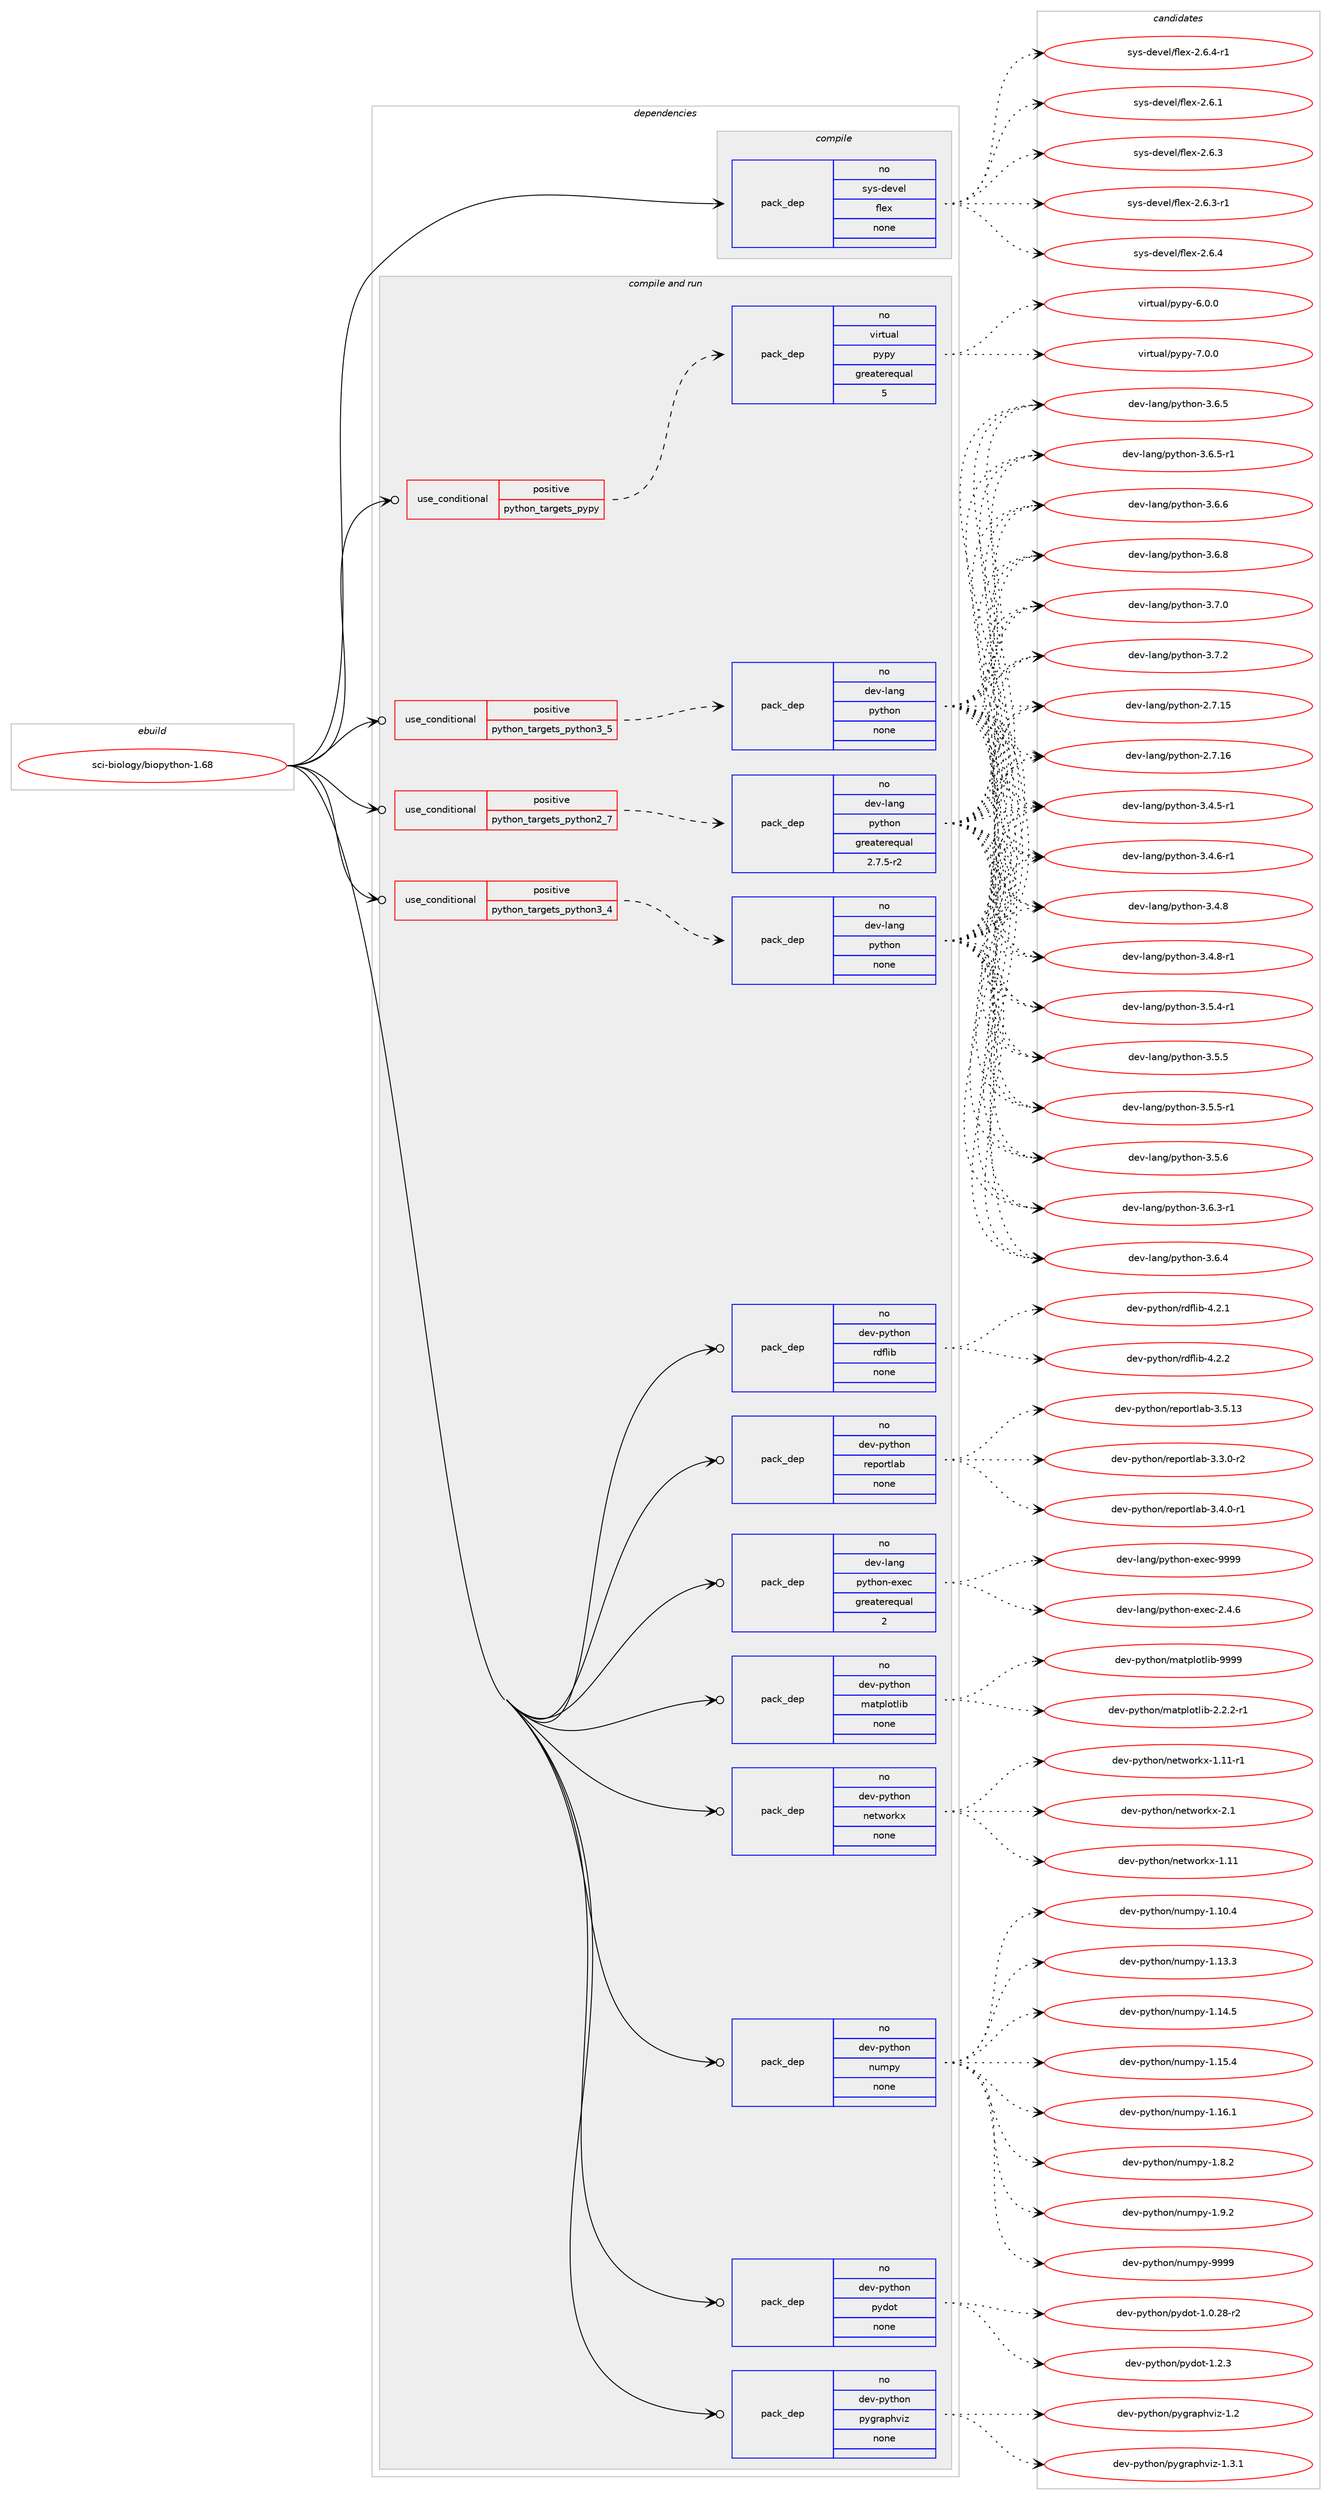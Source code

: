 digraph prolog {

# *************
# Graph options
# *************

newrank=true;
concentrate=true;
compound=true;
graph [rankdir=LR,fontname=Helvetica,fontsize=10,ranksep=1.5];#, ranksep=2.5, nodesep=0.2];
edge  [arrowhead=vee];
node  [fontname=Helvetica,fontsize=10];

# **********
# The ebuild
# **********

subgraph cluster_leftcol {
color=gray;
rank=same;
label=<<i>ebuild</i>>;
id [label="sci-biology/biopython-1.68", color=red, width=4, href="../sci-biology/biopython-1.68.svg"];
}

# ****************
# The dependencies
# ****************

subgraph cluster_midcol {
color=gray;
label=<<i>dependencies</i>>;
subgraph cluster_compile {
fillcolor="#eeeeee";
style=filled;
label=<<i>compile</i>>;
subgraph pack1206332 {
dependency1685902 [label=<<TABLE BORDER="0" CELLBORDER="1" CELLSPACING="0" CELLPADDING="4" WIDTH="220"><TR><TD ROWSPAN="6" CELLPADDING="30">pack_dep</TD></TR><TR><TD WIDTH="110">no</TD></TR><TR><TD>sys-devel</TD></TR><TR><TD>flex</TD></TR><TR><TD>none</TD></TR><TR><TD></TD></TR></TABLE>>, shape=none, color=blue];
}
id:e -> dependency1685902:w [weight=20,style="solid",arrowhead="vee"];
}
subgraph cluster_compileandrun {
fillcolor="#eeeeee";
style=filled;
label=<<i>compile and run</i>>;
subgraph cond452008 {
dependency1685903 [label=<<TABLE BORDER="0" CELLBORDER="1" CELLSPACING="0" CELLPADDING="4"><TR><TD ROWSPAN="3" CELLPADDING="10">use_conditional</TD></TR><TR><TD>positive</TD></TR><TR><TD>python_targets_pypy</TD></TR></TABLE>>, shape=none, color=red];
subgraph pack1206333 {
dependency1685904 [label=<<TABLE BORDER="0" CELLBORDER="1" CELLSPACING="0" CELLPADDING="4" WIDTH="220"><TR><TD ROWSPAN="6" CELLPADDING="30">pack_dep</TD></TR><TR><TD WIDTH="110">no</TD></TR><TR><TD>virtual</TD></TR><TR><TD>pypy</TD></TR><TR><TD>greaterequal</TD></TR><TR><TD>5</TD></TR></TABLE>>, shape=none, color=blue];
}
dependency1685903:e -> dependency1685904:w [weight=20,style="dashed",arrowhead="vee"];
}
id:e -> dependency1685903:w [weight=20,style="solid",arrowhead="odotvee"];
subgraph cond452009 {
dependency1685905 [label=<<TABLE BORDER="0" CELLBORDER="1" CELLSPACING="0" CELLPADDING="4"><TR><TD ROWSPAN="3" CELLPADDING="10">use_conditional</TD></TR><TR><TD>positive</TD></TR><TR><TD>python_targets_python2_7</TD></TR></TABLE>>, shape=none, color=red];
subgraph pack1206334 {
dependency1685906 [label=<<TABLE BORDER="0" CELLBORDER="1" CELLSPACING="0" CELLPADDING="4" WIDTH="220"><TR><TD ROWSPAN="6" CELLPADDING="30">pack_dep</TD></TR><TR><TD WIDTH="110">no</TD></TR><TR><TD>dev-lang</TD></TR><TR><TD>python</TD></TR><TR><TD>greaterequal</TD></TR><TR><TD>2.7.5-r2</TD></TR></TABLE>>, shape=none, color=blue];
}
dependency1685905:e -> dependency1685906:w [weight=20,style="dashed",arrowhead="vee"];
}
id:e -> dependency1685905:w [weight=20,style="solid",arrowhead="odotvee"];
subgraph cond452010 {
dependency1685907 [label=<<TABLE BORDER="0" CELLBORDER="1" CELLSPACING="0" CELLPADDING="4"><TR><TD ROWSPAN="3" CELLPADDING="10">use_conditional</TD></TR><TR><TD>positive</TD></TR><TR><TD>python_targets_python3_4</TD></TR></TABLE>>, shape=none, color=red];
subgraph pack1206335 {
dependency1685908 [label=<<TABLE BORDER="0" CELLBORDER="1" CELLSPACING="0" CELLPADDING="4" WIDTH="220"><TR><TD ROWSPAN="6" CELLPADDING="30">pack_dep</TD></TR><TR><TD WIDTH="110">no</TD></TR><TR><TD>dev-lang</TD></TR><TR><TD>python</TD></TR><TR><TD>none</TD></TR><TR><TD></TD></TR></TABLE>>, shape=none, color=blue];
}
dependency1685907:e -> dependency1685908:w [weight=20,style="dashed",arrowhead="vee"];
}
id:e -> dependency1685907:w [weight=20,style="solid",arrowhead="odotvee"];
subgraph cond452011 {
dependency1685909 [label=<<TABLE BORDER="0" CELLBORDER="1" CELLSPACING="0" CELLPADDING="4"><TR><TD ROWSPAN="3" CELLPADDING="10">use_conditional</TD></TR><TR><TD>positive</TD></TR><TR><TD>python_targets_python3_5</TD></TR></TABLE>>, shape=none, color=red];
subgraph pack1206336 {
dependency1685910 [label=<<TABLE BORDER="0" CELLBORDER="1" CELLSPACING="0" CELLPADDING="4" WIDTH="220"><TR><TD ROWSPAN="6" CELLPADDING="30">pack_dep</TD></TR><TR><TD WIDTH="110">no</TD></TR><TR><TD>dev-lang</TD></TR><TR><TD>python</TD></TR><TR><TD>none</TD></TR><TR><TD></TD></TR></TABLE>>, shape=none, color=blue];
}
dependency1685909:e -> dependency1685910:w [weight=20,style="dashed",arrowhead="vee"];
}
id:e -> dependency1685909:w [weight=20,style="solid",arrowhead="odotvee"];
subgraph pack1206337 {
dependency1685911 [label=<<TABLE BORDER="0" CELLBORDER="1" CELLSPACING="0" CELLPADDING="4" WIDTH="220"><TR><TD ROWSPAN="6" CELLPADDING="30">pack_dep</TD></TR><TR><TD WIDTH="110">no</TD></TR><TR><TD>dev-lang</TD></TR><TR><TD>python-exec</TD></TR><TR><TD>greaterequal</TD></TR><TR><TD>2</TD></TR></TABLE>>, shape=none, color=blue];
}
id:e -> dependency1685911:w [weight=20,style="solid",arrowhead="odotvee"];
subgraph pack1206338 {
dependency1685912 [label=<<TABLE BORDER="0" CELLBORDER="1" CELLSPACING="0" CELLPADDING="4" WIDTH="220"><TR><TD ROWSPAN="6" CELLPADDING="30">pack_dep</TD></TR><TR><TD WIDTH="110">no</TD></TR><TR><TD>dev-python</TD></TR><TR><TD>matplotlib</TD></TR><TR><TD>none</TD></TR><TR><TD></TD></TR></TABLE>>, shape=none, color=blue];
}
id:e -> dependency1685912:w [weight=20,style="solid",arrowhead="odotvee"];
subgraph pack1206339 {
dependency1685913 [label=<<TABLE BORDER="0" CELLBORDER="1" CELLSPACING="0" CELLPADDING="4" WIDTH="220"><TR><TD ROWSPAN="6" CELLPADDING="30">pack_dep</TD></TR><TR><TD WIDTH="110">no</TD></TR><TR><TD>dev-python</TD></TR><TR><TD>networkx</TD></TR><TR><TD>none</TD></TR><TR><TD></TD></TR></TABLE>>, shape=none, color=blue];
}
id:e -> dependency1685913:w [weight=20,style="solid",arrowhead="odotvee"];
subgraph pack1206340 {
dependency1685914 [label=<<TABLE BORDER="0" CELLBORDER="1" CELLSPACING="0" CELLPADDING="4" WIDTH="220"><TR><TD ROWSPAN="6" CELLPADDING="30">pack_dep</TD></TR><TR><TD WIDTH="110">no</TD></TR><TR><TD>dev-python</TD></TR><TR><TD>numpy</TD></TR><TR><TD>none</TD></TR><TR><TD></TD></TR></TABLE>>, shape=none, color=blue];
}
id:e -> dependency1685914:w [weight=20,style="solid",arrowhead="odotvee"];
subgraph pack1206341 {
dependency1685915 [label=<<TABLE BORDER="0" CELLBORDER="1" CELLSPACING="0" CELLPADDING="4" WIDTH="220"><TR><TD ROWSPAN="6" CELLPADDING="30">pack_dep</TD></TR><TR><TD WIDTH="110">no</TD></TR><TR><TD>dev-python</TD></TR><TR><TD>pydot</TD></TR><TR><TD>none</TD></TR><TR><TD></TD></TR></TABLE>>, shape=none, color=blue];
}
id:e -> dependency1685915:w [weight=20,style="solid",arrowhead="odotvee"];
subgraph pack1206342 {
dependency1685916 [label=<<TABLE BORDER="0" CELLBORDER="1" CELLSPACING="0" CELLPADDING="4" WIDTH="220"><TR><TD ROWSPAN="6" CELLPADDING="30">pack_dep</TD></TR><TR><TD WIDTH="110">no</TD></TR><TR><TD>dev-python</TD></TR><TR><TD>pygraphviz</TD></TR><TR><TD>none</TD></TR><TR><TD></TD></TR></TABLE>>, shape=none, color=blue];
}
id:e -> dependency1685916:w [weight=20,style="solid",arrowhead="odotvee"];
subgraph pack1206343 {
dependency1685917 [label=<<TABLE BORDER="0" CELLBORDER="1" CELLSPACING="0" CELLPADDING="4" WIDTH="220"><TR><TD ROWSPAN="6" CELLPADDING="30">pack_dep</TD></TR><TR><TD WIDTH="110">no</TD></TR><TR><TD>dev-python</TD></TR><TR><TD>rdflib</TD></TR><TR><TD>none</TD></TR><TR><TD></TD></TR></TABLE>>, shape=none, color=blue];
}
id:e -> dependency1685917:w [weight=20,style="solid",arrowhead="odotvee"];
subgraph pack1206344 {
dependency1685918 [label=<<TABLE BORDER="0" CELLBORDER="1" CELLSPACING="0" CELLPADDING="4" WIDTH="220"><TR><TD ROWSPAN="6" CELLPADDING="30">pack_dep</TD></TR><TR><TD WIDTH="110">no</TD></TR><TR><TD>dev-python</TD></TR><TR><TD>reportlab</TD></TR><TR><TD>none</TD></TR><TR><TD></TD></TR></TABLE>>, shape=none, color=blue];
}
id:e -> dependency1685918:w [weight=20,style="solid",arrowhead="odotvee"];
}
subgraph cluster_run {
fillcolor="#eeeeee";
style=filled;
label=<<i>run</i>>;
}
}

# **************
# The candidates
# **************

subgraph cluster_choices {
rank=same;
color=gray;
label=<<i>candidates</i>>;

subgraph choice1206332 {
color=black;
nodesep=1;
choice1151211154510010111810110847102108101120455046544649 [label="sys-devel/flex-2.6.1", color=red, width=4,href="../sys-devel/flex-2.6.1.svg"];
choice1151211154510010111810110847102108101120455046544651 [label="sys-devel/flex-2.6.3", color=red, width=4,href="../sys-devel/flex-2.6.3.svg"];
choice11512111545100101118101108471021081011204550465446514511449 [label="sys-devel/flex-2.6.3-r1", color=red, width=4,href="../sys-devel/flex-2.6.3-r1.svg"];
choice1151211154510010111810110847102108101120455046544652 [label="sys-devel/flex-2.6.4", color=red, width=4,href="../sys-devel/flex-2.6.4.svg"];
choice11512111545100101118101108471021081011204550465446524511449 [label="sys-devel/flex-2.6.4-r1", color=red, width=4,href="../sys-devel/flex-2.6.4-r1.svg"];
dependency1685902:e -> choice1151211154510010111810110847102108101120455046544649:w [style=dotted,weight="100"];
dependency1685902:e -> choice1151211154510010111810110847102108101120455046544651:w [style=dotted,weight="100"];
dependency1685902:e -> choice11512111545100101118101108471021081011204550465446514511449:w [style=dotted,weight="100"];
dependency1685902:e -> choice1151211154510010111810110847102108101120455046544652:w [style=dotted,weight="100"];
dependency1685902:e -> choice11512111545100101118101108471021081011204550465446524511449:w [style=dotted,weight="100"];
}
subgraph choice1206333 {
color=black;
nodesep=1;
choice1181051141161179710847112121112121455446484648 [label="virtual/pypy-6.0.0", color=red, width=4,href="../virtual/pypy-6.0.0.svg"];
choice1181051141161179710847112121112121455546484648 [label="virtual/pypy-7.0.0", color=red, width=4,href="../virtual/pypy-7.0.0.svg"];
dependency1685904:e -> choice1181051141161179710847112121112121455446484648:w [style=dotted,weight="100"];
dependency1685904:e -> choice1181051141161179710847112121112121455546484648:w [style=dotted,weight="100"];
}
subgraph choice1206334 {
color=black;
nodesep=1;
choice10010111845108971101034711212111610411111045504655464953 [label="dev-lang/python-2.7.15", color=red, width=4,href="../dev-lang/python-2.7.15.svg"];
choice10010111845108971101034711212111610411111045504655464954 [label="dev-lang/python-2.7.16", color=red, width=4,href="../dev-lang/python-2.7.16.svg"];
choice1001011184510897110103471121211161041111104551465246534511449 [label="dev-lang/python-3.4.5-r1", color=red, width=4,href="../dev-lang/python-3.4.5-r1.svg"];
choice1001011184510897110103471121211161041111104551465246544511449 [label="dev-lang/python-3.4.6-r1", color=red, width=4,href="../dev-lang/python-3.4.6-r1.svg"];
choice100101118451089711010347112121116104111110455146524656 [label="dev-lang/python-3.4.8", color=red, width=4,href="../dev-lang/python-3.4.8.svg"];
choice1001011184510897110103471121211161041111104551465246564511449 [label="dev-lang/python-3.4.8-r1", color=red, width=4,href="../dev-lang/python-3.4.8-r1.svg"];
choice1001011184510897110103471121211161041111104551465346524511449 [label="dev-lang/python-3.5.4-r1", color=red, width=4,href="../dev-lang/python-3.5.4-r1.svg"];
choice100101118451089711010347112121116104111110455146534653 [label="dev-lang/python-3.5.5", color=red, width=4,href="../dev-lang/python-3.5.5.svg"];
choice1001011184510897110103471121211161041111104551465346534511449 [label="dev-lang/python-3.5.5-r1", color=red, width=4,href="../dev-lang/python-3.5.5-r1.svg"];
choice100101118451089711010347112121116104111110455146534654 [label="dev-lang/python-3.5.6", color=red, width=4,href="../dev-lang/python-3.5.6.svg"];
choice1001011184510897110103471121211161041111104551465446514511449 [label="dev-lang/python-3.6.3-r1", color=red, width=4,href="../dev-lang/python-3.6.3-r1.svg"];
choice100101118451089711010347112121116104111110455146544652 [label="dev-lang/python-3.6.4", color=red, width=4,href="../dev-lang/python-3.6.4.svg"];
choice100101118451089711010347112121116104111110455146544653 [label="dev-lang/python-3.6.5", color=red, width=4,href="../dev-lang/python-3.6.5.svg"];
choice1001011184510897110103471121211161041111104551465446534511449 [label="dev-lang/python-3.6.5-r1", color=red, width=4,href="../dev-lang/python-3.6.5-r1.svg"];
choice100101118451089711010347112121116104111110455146544654 [label="dev-lang/python-3.6.6", color=red, width=4,href="../dev-lang/python-3.6.6.svg"];
choice100101118451089711010347112121116104111110455146544656 [label="dev-lang/python-3.6.8", color=red, width=4,href="../dev-lang/python-3.6.8.svg"];
choice100101118451089711010347112121116104111110455146554648 [label="dev-lang/python-3.7.0", color=red, width=4,href="../dev-lang/python-3.7.0.svg"];
choice100101118451089711010347112121116104111110455146554650 [label="dev-lang/python-3.7.2", color=red, width=4,href="../dev-lang/python-3.7.2.svg"];
dependency1685906:e -> choice10010111845108971101034711212111610411111045504655464953:w [style=dotted,weight="100"];
dependency1685906:e -> choice10010111845108971101034711212111610411111045504655464954:w [style=dotted,weight="100"];
dependency1685906:e -> choice1001011184510897110103471121211161041111104551465246534511449:w [style=dotted,weight="100"];
dependency1685906:e -> choice1001011184510897110103471121211161041111104551465246544511449:w [style=dotted,weight="100"];
dependency1685906:e -> choice100101118451089711010347112121116104111110455146524656:w [style=dotted,weight="100"];
dependency1685906:e -> choice1001011184510897110103471121211161041111104551465246564511449:w [style=dotted,weight="100"];
dependency1685906:e -> choice1001011184510897110103471121211161041111104551465346524511449:w [style=dotted,weight="100"];
dependency1685906:e -> choice100101118451089711010347112121116104111110455146534653:w [style=dotted,weight="100"];
dependency1685906:e -> choice1001011184510897110103471121211161041111104551465346534511449:w [style=dotted,weight="100"];
dependency1685906:e -> choice100101118451089711010347112121116104111110455146534654:w [style=dotted,weight="100"];
dependency1685906:e -> choice1001011184510897110103471121211161041111104551465446514511449:w [style=dotted,weight="100"];
dependency1685906:e -> choice100101118451089711010347112121116104111110455146544652:w [style=dotted,weight="100"];
dependency1685906:e -> choice100101118451089711010347112121116104111110455146544653:w [style=dotted,weight="100"];
dependency1685906:e -> choice1001011184510897110103471121211161041111104551465446534511449:w [style=dotted,weight="100"];
dependency1685906:e -> choice100101118451089711010347112121116104111110455146544654:w [style=dotted,weight="100"];
dependency1685906:e -> choice100101118451089711010347112121116104111110455146544656:w [style=dotted,weight="100"];
dependency1685906:e -> choice100101118451089711010347112121116104111110455146554648:w [style=dotted,weight="100"];
dependency1685906:e -> choice100101118451089711010347112121116104111110455146554650:w [style=dotted,weight="100"];
}
subgraph choice1206335 {
color=black;
nodesep=1;
choice10010111845108971101034711212111610411111045504655464953 [label="dev-lang/python-2.7.15", color=red, width=4,href="../dev-lang/python-2.7.15.svg"];
choice10010111845108971101034711212111610411111045504655464954 [label="dev-lang/python-2.7.16", color=red, width=4,href="../dev-lang/python-2.7.16.svg"];
choice1001011184510897110103471121211161041111104551465246534511449 [label="dev-lang/python-3.4.5-r1", color=red, width=4,href="../dev-lang/python-3.4.5-r1.svg"];
choice1001011184510897110103471121211161041111104551465246544511449 [label="dev-lang/python-3.4.6-r1", color=red, width=4,href="../dev-lang/python-3.4.6-r1.svg"];
choice100101118451089711010347112121116104111110455146524656 [label="dev-lang/python-3.4.8", color=red, width=4,href="../dev-lang/python-3.4.8.svg"];
choice1001011184510897110103471121211161041111104551465246564511449 [label="dev-lang/python-3.4.8-r1", color=red, width=4,href="../dev-lang/python-3.4.8-r1.svg"];
choice1001011184510897110103471121211161041111104551465346524511449 [label="dev-lang/python-3.5.4-r1", color=red, width=4,href="../dev-lang/python-3.5.4-r1.svg"];
choice100101118451089711010347112121116104111110455146534653 [label="dev-lang/python-3.5.5", color=red, width=4,href="../dev-lang/python-3.5.5.svg"];
choice1001011184510897110103471121211161041111104551465346534511449 [label="dev-lang/python-3.5.5-r1", color=red, width=4,href="../dev-lang/python-3.5.5-r1.svg"];
choice100101118451089711010347112121116104111110455146534654 [label="dev-lang/python-3.5.6", color=red, width=4,href="../dev-lang/python-3.5.6.svg"];
choice1001011184510897110103471121211161041111104551465446514511449 [label="dev-lang/python-3.6.3-r1", color=red, width=4,href="../dev-lang/python-3.6.3-r1.svg"];
choice100101118451089711010347112121116104111110455146544652 [label="dev-lang/python-3.6.4", color=red, width=4,href="../dev-lang/python-3.6.4.svg"];
choice100101118451089711010347112121116104111110455146544653 [label="dev-lang/python-3.6.5", color=red, width=4,href="../dev-lang/python-3.6.5.svg"];
choice1001011184510897110103471121211161041111104551465446534511449 [label="dev-lang/python-3.6.5-r1", color=red, width=4,href="../dev-lang/python-3.6.5-r1.svg"];
choice100101118451089711010347112121116104111110455146544654 [label="dev-lang/python-3.6.6", color=red, width=4,href="../dev-lang/python-3.6.6.svg"];
choice100101118451089711010347112121116104111110455146544656 [label="dev-lang/python-3.6.8", color=red, width=4,href="../dev-lang/python-3.6.8.svg"];
choice100101118451089711010347112121116104111110455146554648 [label="dev-lang/python-3.7.0", color=red, width=4,href="../dev-lang/python-3.7.0.svg"];
choice100101118451089711010347112121116104111110455146554650 [label="dev-lang/python-3.7.2", color=red, width=4,href="../dev-lang/python-3.7.2.svg"];
dependency1685908:e -> choice10010111845108971101034711212111610411111045504655464953:w [style=dotted,weight="100"];
dependency1685908:e -> choice10010111845108971101034711212111610411111045504655464954:w [style=dotted,weight="100"];
dependency1685908:e -> choice1001011184510897110103471121211161041111104551465246534511449:w [style=dotted,weight="100"];
dependency1685908:e -> choice1001011184510897110103471121211161041111104551465246544511449:w [style=dotted,weight="100"];
dependency1685908:e -> choice100101118451089711010347112121116104111110455146524656:w [style=dotted,weight="100"];
dependency1685908:e -> choice1001011184510897110103471121211161041111104551465246564511449:w [style=dotted,weight="100"];
dependency1685908:e -> choice1001011184510897110103471121211161041111104551465346524511449:w [style=dotted,weight="100"];
dependency1685908:e -> choice100101118451089711010347112121116104111110455146534653:w [style=dotted,weight="100"];
dependency1685908:e -> choice1001011184510897110103471121211161041111104551465346534511449:w [style=dotted,weight="100"];
dependency1685908:e -> choice100101118451089711010347112121116104111110455146534654:w [style=dotted,weight="100"];
dependency1685908:e -> choice1001011184510897110103471121211161041111104551465446514511449:w [style=dotted,weight="100"];
dependency1685908:e -> choice100101118451089711010347112121116104111110455146544652:w [style=dotted,weight="100"];
dependency1685908:e -> choice100101118451089711010347112121116104111110455146544653:w [style=dotted,weight="100"];
dependency1685908:e -> choice1001011184510897110103471121211161041111104551465446534511449:w [style=dotted,weight="100"];
dependency1685908:e -> choice100101118451089711010347112121116104111110455146544654:w [style=dotted,weight="100"];
dependency1685908:e -> choice100101118451089711010347112121116104111110455146544656:w [style=dotted,weight="100"];
dependency1685908:e -> choice100101118451089711010347112121116104111110455146554648:w [style=dotted,weight="100"];
dependency1685908:e -> choice100101118451089711010347112121116104111110455146554650:w [style=dotted,weight="100"];
}
subgraph choice1206336 {
color=black;
nodesep=1;
choice10010111845108971101034711212111610411111045504655464953 [label="dev-lang/python-2.7.15", color=red, width=4,href="../dev-lang/python-2.7.15.svg"];
choice10010111845108971101034711212111610411111045504655464954 [label="dev-lang/python-2.7.16", color=red, width=4,href="../dev-lang/python-2.7.16.svg"];
choice1001011184510897110103471121211161041111104551465246534511449 [label="dev-lang/python-3.4.5-r1", color=red, width=4,href="../dev-lang/python-3.4.5-r1.svg"];
choice1001011184510897110103471121211161041111104551465246544511449 [label="dev-lang/python-3.4.6-r1", color=red, width=4,href="../dev-lang/python-3.4.6-r1.svg"];
choice100101118451089711010347112121116104111110455146524656 [label="dev-lang/python-3.4.8", color=red, width=4,href="../dev-lang/python-3.4.8.svg"];
choice1001011184510897110103471121211161041111104551465246564511449 [label="dev-lang/python-3.4.8-r1", color=red, width=4,href="../dev-lang/python-3.4.8-r1.svg"];
choice1001011184510897110103471121211161041111104551465346524511449 [label="dev-lang/python-3.5.4-r1", color=red, width=4,href="../dev-lang/python-3.5.4-r1.svg"];
choice100101118451089711010347112121116104111110455146534653 [label="dev-lang/python-3.5.5", color=red, width=4,href="../dev-lang/python-3.5.5.svg"];
choice1001011184510897110103471121211161041111104551465346534511449 [label="dev-lang/python-3.5.5-r1", color=red, width=4,href="../dev-lang/python-3.5.5-r1.svg"];
choice100101118451089711010347112121116104111110455146534654 [label="dev-lang/python-3.5.6", color=red, width=4,href="../dev-lang/python-3.5.6.svg"];
choice1001011184510897110103471121211161041111104551465446514511449 [label="dev-lang/python-3.6.3-r1", color=red, width=4,href="../dev-lang/python-3.6.3-r1.svg"];
choice100101118451089711010347112121116104111110455146544652 [label="dev-lang/python-3.6.4", color=red, width=4,href="../dev-lang/python-3.6.4.svg"];
choice100101118451089711010347112121116104111110455146544653 [label="dev-lang/python-3.6.5", color=red, width=4,href="../dev-lang/python-3.6.5.svg"];
choice1001011184510897110103471121211161041111104551465446534511449 [label="dev-lang/python-3.6.5-r1", color=red, width=4,href="../dev-lang/python-3.6.5-r1.svg"];
choice100101118451089711010347112121116104111110455146544654 [label="dev-lang/python-3.6.6", color=red, width=4,href="../dev-lang/python-3.6.6.svg"];
choice100101118451089711010347112121116104111110455146544656 [label="dev-lang/python-3.6.8", color=red, width=4,href="../dev-lang/python-3.6.8.svg"];
choice100101118451089711010347112121116104111110455146554648 [label="dev-lang/python-3.7.0", color=red, width=4,href="../dev-lang/python-3.7.0.svg"];
choice100101118451089711010347112121116104111110455146554650 [label="dev-lang/python-3.7.2", color=red, width=4,href="../dev-lang/python-3.7.2.svg"];
dependency1685910:e -> choice10010111845108971101034711212111610411111045504655464953:w [style=dotted,weight="100"];
dependency1685910:e -> choice10010111845108971101034711212111610411111045504655464954:w [style=dotted,weight="100"];
dependency1685910:e -> choice1001011184510897110103471121211161041111104551465246534511449:w [style=dotted,weight="100"];
dependency1685910:e -> choice1001011184510897110103471121211161041111104551465246544511449:w [style=dotted,weight="100"];
dependency1685910:e -> choice100101118451089711010347112121116104111110455146524656:w [style=dotted,weight="100"];
dependency1685910:e -> choice1001011184510897110103471121211161041111104551465246564511449:w [style=dotted,weight="100"];
dependency1685910:e -> choice1001011184510897110103471121211161041111104551465346524511449:w [style=dotted,weight="100"];
dependency1685910:e -> choice100101118451089711010347112121116104111110455146534653:w [style=dotted,weight="100"];
dependency1685910:e -> choice1001011184510897110103471121211161041111104551465346534511449:w [style=dotted,weight="100"];
dependency1685910:e -> choice100101118451089711010347112121116104111110455146534654:w [style=dotted,weight="100"];
dependency1685910:e -> choice1001011184510897110103471121211161041111104551465446514511449:w [style=dotted,weight="100"];
dependency1685910:e -> choice100101118451089711010347112121116104111110455146544652:w [style=dotted,weight="100"];
dependency1685910:e -> choice100101118451089711010347112121116104111110455146544653:w [style=dotted,weight="100"];
dependency1685910:e -> choice1001011184510897110103471121211161041111104551465446534511449:w [style=dotted,weight="100"];
dependency1685910:e -> choice100101118451089711010347112121116104111110455146544654:w [style=dotted,weight="100"];
dependency1685910:e -> choice100101118451089711010347112121116104111110455146544656:w [style=dotted,weight="100"];
dependency1685910:e -> choice100101118451089711010347112121116104111110455146554648:w [style=dotted,weight="100"];
dependency1685910:e -> choice100101118451089711010347112121116104111110455146554650:w [style=dotted,weight="100"];
}
subgraph choice1206337 {
color=black;
nodesep=1;
choice1001011184510897110103471121211161041111104510112010199455046524654 [label="dev-lang/python-exec-2.4.6", color=red, width=4,href="../dev-lang/python-exec-2.4.6.svg"];
choice10010111845108971101034711212111610411111045101120101994557575757 [label="dev-lang/python-exec-9999", color=red, width=4,href="../dev-lang/python-exec-9999.svg"];
dependency1685911:e -> choice1001011184510897110103471121211161041111104510112010199455046524654:w [style=dotted,weight="100"];
dependency1685911:e -> choice10010111845108971101034711212111610411111045101120101994557575757:w [style=dotted,weight="100"];
}
subgraph choice1206338 {
color=black;
nodesep=1;
choice100101118451121211161041111104710997116112108111116108105984550465046504511449 [label="dev-python/matplotlib-2.2.2-r1", color=red, width=4,href="../dev-python/matplotlib-2.2.2-r1.svg"];
choice100101118451121211161041111104710997116112108111116108105984557575757 [label="dev-python/matplotlib-9999", color=red, width=4,href="../dev-python/matplotlib-9999.svg"];
dependency1685912:e -> choice100101118451121211161041111104710997116112108111116108105984550465046504511449:w [style=dotted,weight="100"];
dependency1685912:e -> choice100101118451121211161041111104710997116112108111116108105984557575757:w [style=dotted,weight="100"];
}
subgraph choice1206339 {
color=black;
nodesep=1;
choice10010111845112121116104111110471101011161191111141071204549464949 [label="dev-python/networkx-1.11", color=red, width=4,href="../dev-python/networkx-1.11.svg"];
choice100101118451121211161041111104711010111611911111410712045494649494511449 [label="dev-python/networkx-1.11-r1", color=red, width=4,href="../dev-python/networkx-1.11-r1.svg"];
choice100101118451121211161041111104711010111611911111410712045504649 [label="dev-python/networkx-2.1", color=red, width=4,href="../dev-python/networkx-2.1.svg"];
dependency1685913:e -> choice10010111845112121116104111110471101011161191111141071204549464949:w [style=dotted,weight="100"];
dependency1685913:e -> choice100101118451121211161041111104711010111611911111410712045494649494511449:w [style=dotted,weight="100"];
dependency1685913:e -> choice100101118451121211161041111104711010111611911111410712045504649:w [style=dotted,weight="100"];
}
subgraph choice1206340 {
color=black;
nodesep=1;
choice100101118451121211161041111104711011710911212145494649484652 [label="dev-python/numpy-1.10.4", color=red, width=4,href="../dev-python/numpy-1.10.4.svg"];
choice100101118451121211161041111104711011710911212145494649514651 [label="dev-python/numpy-1.13.3", color=red, width=4,href="../dev-python/numpy-1.13.3.svg"];
choice100101118451121211161041111104711011710911212145494649524653 [label="dev-python/numpy-1.14.5", color=red, width=4,href="../dev-python/numpy-1.14.5.svg"];
choice100101118451121211161041111104711011710911212145494649534652 [label="dev-python/numpy-1.15.4", color=red, width=4,href="../dev-python/numpy-1.15.4.svg"];
choice100101118451121211161041111104711011710911212145494649544649 [label="dev-python/numpy-1.16.1", color=red, width=4,href="../dev-python/numpy-1.16.1.svg"];
choice1001011184511212111610411111047110117109112121454946564650 [label="dev-python/numpy-1.8.2", color=red, width=4,href="../dev-python/numpy-1.8.2.svg"];
choice1001011184511212111610411111047110117109112121454946574650 [label="dev-python/numpy-1.9.2", color=red, width=4,href="../dev-python/numpy-1.9.2.svg"];
choice10010111845112121116104111110471101171091121214557575757 [label="dev-python/numpy-9999", color=red, width=4,href="../dev-python/numpy-9999.svg"];
dependency1685914:e -> choice100101118451121211161041111104711011710911212145494649484652:w [style=dotted,weight="100"];
dependency1685914:e -> choice100101118451121211161041111104711011710911212145494649514651:w [style=dotted,weight="100"];
dependency1685914:e -> choice100101118451121211161041111104711011710911212145494649524653:w [style=dotted,weight="100"];
dependency1685914:e -> choice100101118451121211161041111104711011710911212145494649534652:w [style=dotted,weight="100"];
dependency1685914:e -> choice100101118451121211161041111104711011710911212145494649544649:w [style=dotted,weight="100"];
dependency1685914:e -> choice1001011184511212111610411111047110117109112121454946564650:w [style=dotted,weight="100"];
dependency1685914:e -> choice1001011184511212111610411111047110117109112121454946574650:w [style=dotted,weight="100"];
dependency1685914:e -> choice10010111845112121116104111110471101171091121214557575757:w [style=dotted,weight="100"];
}
subgraph choice1206341 {
color=black;
nodesep=1;
choice1001011184511212111610411111047112121100111116454946484650564511450 [label="dev-python/pydot-1.0.28-r2", color=red, width=4,href="../dev-python/pydot-1.0.28-r2.svg"];
choice1001011184511212111610411111047112121100111116454946504651 [label="dev-python/pydot-1.2.3", color=red, width=4,href="../dev-python/pydot-1.2.3.svg"];
dependency1685915:e -> choice1001011184511212111610411111047112121100111116454946484650564511450:w [style=dotted,weight="100"];
dependency1685915:e -> choice1001011184511212111610411111047112121100111116454946504651:w [style=dotted,weight="100"];
}
subgraph choice1206342 {
color=black;
nodesep=1;
choice10010111845112121116104111110471121211031149711210411810512245494650 [label="dev-python/pygraphviz-1.2", color=red, width=4,href="../dev-python/pygraphviz-1.2.svg"];
choice100101118451121211161041111104711212110311497112104118105122454946514649 [label="dev-python/pygraphviz-1.3.1", color=red, width=4,href="../dev-python/pygraphviz-1.3.1.svg"];
dependency1685916:e -> choice10010111845112121116104111110471121211031149711210411810512245494650:w [style=dotted,weight="100"];
dependency1685916:e -> choice100101118451121211161041111104711212110311497112104118105122454946514649:w [style=dotted,weight="100"];
}
subgraph choice1206343 {
color=black;
nodesep=1;
choice100101118451121211161041111104711410010210810598455246504649 [label="dev-python/rdflib-4.2.1", color=red, width=4,href="../dev-python/rdflib-4.2.1.svg"];
choice100101118451121211161041111104711410010210810598455246504650 [label="dev-python/rdflib-4.2.2", color=red, width=4,href="../dev-python/rdflib-4.2.2.svg"];
dependency1685917:e -> choice100101118451121211161041111104711410010210810598455246504649:w [style=dotted,weight="100"];
dependency1685917:e -> choice100101118451121211161041111104711410010210810598455246504650:w [style=dotted,weight="100"];
}
subgraph choice1206344 {
color=black;
nodesep=1;
choice100101118451121211161041111104711410111211111411610897984551465146484511450 [label="dev-python/reportlab-3.3.0-r2", color=red, width=4,href="../dev-python/reportlab-3.3.0-r2.svg"];
choice100101118451121211161041111104711410111211111411610897984551465246484511449 [label="dev-python/reportlab-3.4.0-r1", color=red, width=4,href="../dev-python/reportlab-3.4.0-r1.svg"];
choice1001011184511212111610411111047114101112111114116108979845514653464951 [label="dev-python/reportlab-3.5.13", color=red, width=4,href="../dev-python/reportlab-3.5.13.svg"];
dependency1685918:e -> choice100101118451121211161041111104711410111211111411610897984551465146484511450:w [style=dotted,weight="100"];
dependency1685918:e -> choice100101118451121211161041111104711410111211111411610897984551465246484511449:w [style=dotted,weight="100"];
dependency1685918:e -> choice1001011184511212111610411111047114101112111114116108979845514653464951:w [style=dotted,weight="100"];
}
}

}
